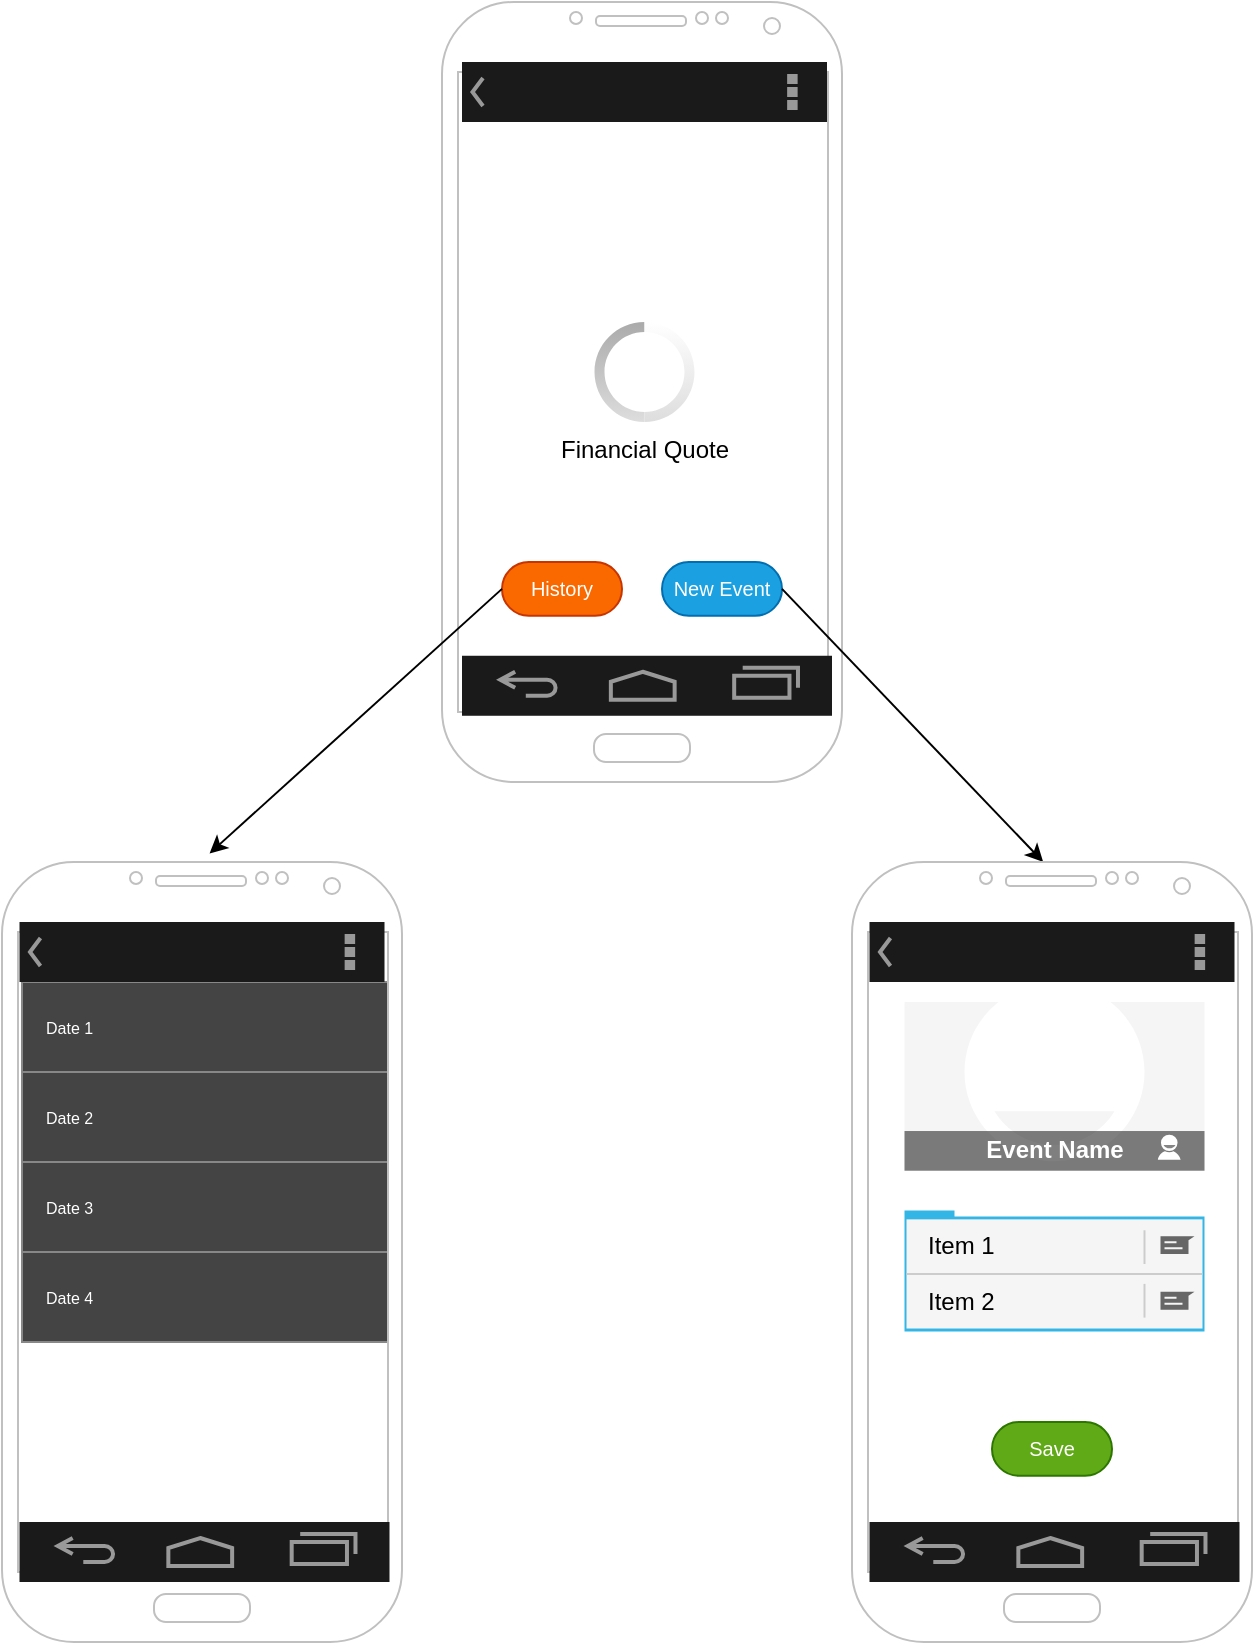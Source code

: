 <mxfile version="14.2.9" type="github">
  <diagram id="3RF-ArCDgJXp9PGC7_Gy" name="Page-1">
    <mxGraphModel dx="1160" dy="576" grid="1" gridSize="10" guides="1" tooltips="1" connect="1" arrows="1" fold="1" page="1" pageScale="1" pageWidth="850" pageHeight="1100" math="0" shadow="0">
      <root>
        <mxCell id="0" />
        <mxCell id="1" parent="0" />
        <mxCell id="brGB_xQ3P4HBcdFWpgII-1" value="" style="verticalLabelPosition=bottom;verticalAlign=top;html=1;shadow=0;dashed=0;strokeWidth=1;shape=mxgraph.android.phone2;strokeColor=#c0c0c0;" vertex="1" parent="1">
          <mxGeometry x="420" y="30" width="200" height="390" as="geometry" />
        </mxCell>
        <mxCell id="brGB_xQ3P4HBcdFWpgII-2" value="" style="strokeWidth=1;html=1;shadow=0;dashed=0;shape=mxgraph.android.action_bar;fillColor=#1A1A1A;strokeColor=#c0c0c0;strokeWidth=2;fontColor=#FFFFFF;" vertex="1" parent="1">
          <mxGeometry x="430" y="60" width="182.5" height="30" as="geometry" />
        </mxCell>
        <mxCell id="brGB_xQ3P4HBcdFWpgII-3" value="Financial Quote" style="verticalLabelPosition=bottom;verticalAlign=top;html=1;shadow=0;dashed=0;strokeWidth=1;shape=mxgraph.android.indeterminateSpinner;" vertex="1" parent="1">
          <mxGeometry x="496.25" y="190" width="50" height="50" as="geometry" />
        </mxCell>
        <mxCell id="brGB_xQ3P4HBcdFWpgII-4" value="History" style="rounded=1;html=1;shadow=0;dashed=0;whiteSpace=wrap;fontSize=10;fillColor=#fa6800;align=center;strokeColor=#C73500;fontColor=#ffffff;arcSize=50;" vertex="1" parent="1">
          <mxGeometry x="450" y="310" width="60" height="26.88" as="geometry" />
        </mxCell>
        <mxCell id="brGB_xQ3P4HBcdFWpgII-5" value="New Event" style="rounded=1;html=1;shadow=0;dashed=0;whiteSpace=wrap;fontSize=10;fillColor=#1ba1e2;align=center;strokeColor=#006EAF;arcSize=50;fontFamily=Helvetica;horizontal=1;labelBackgroundColor=none;labelBorderColor=none;verticalAlign=middle;fontColor=#FFFFFF;" vertex="1" parent="1">
          <mxGeometry x="530" y="310" width="60" height="26.88" as="geometry" />
        </mxCell>
        <mxCell id="brGB_xQ3P4HBcdFWpgII-18" value="" style="verticalLabelPosition=bottom;verticalAlign=top;html=1;shadow=0;dashed=0;strokeWidth=2;shape=mxgraph.android.navigation_bar_1;fillColor=#1A1A1A;strokeColor=#999999;labelBackgroundColor=none;fontFamily=Helvetica;fontColor=#FFFFFF;" vertex="1" parent="1">
          <mxGeometry x="430" y="356.88" width="185" height="30" as="geometry" />
        </mxCell>
        <mxCell id="brGB_xQ3P4HBcdFWpgII-19" value="" style="endArrow=classic;html=1;fontFamily=Helvetica;fontColor=#FFFFFF;exitX=1;exitY=0.5;exitDx=0;exitDy=0;entryX=0.478;entryY=0;entryDx=0;entryDy=0;entryPerimeter=0;" edge="1" parent="1" source="brGB_xQ3P4HBcdFWpgII-5" target="brGB_xQ3P4HBcdFWpgII-21">
          <mxGeometry width="50" height="50" relative="1" as="geometry">
            <mxPoint x="560" y="250" as="sourcePoint" />
            <mxPoint x="710" y="540" as="targetPoint" />
            <Array as="points" />
          </mxGeometry>
        </mxCell>
        <mxCell id="brGB_xQ3P4HBcdFWpgII-21" value="" style="verticalLabelPosition=bottom;verticalAlign=top;html=1;shadow=0;dashed=0;strokeWidth=1;shape=mxgraph.android.phone2;strokeColor=#c0c0c0;" vertex="1" parent="1">
          <mxGeometry x="625" y="460" width="200" height="390" as="geometry" />
        </mxCell>
        <mxCell id="brGB_xQ3P4HBcdFWpgII-22" value="" style="strokeWidth=1;html=1;shadow=0;dashed=0;shape=mxgraph.android.action_bar;fillColor=#1A1A1A;strokeColor=#c0c0c0;strokeWidth=2;fontColor=#FFFFFF;" vertex="1" parent="1">
          <mxGeometry x="633.75" y="490" width="182.5" height="30" as="geometry" />
        </mxCell>
        <mxCell id="brGB_xQ3P4HBcdFWpgII-23" value="" style="verticalLabelPosition=bottom;verticalAlign=top;html=1;shadow=0;dashed=0;strokeWidth=2;shape=mxgraph.android.navigation_bar_1;fillColor=#1A1A1A;strokeColor=#999999;labelBackgroundColor=none;fontFamily=Helvetica;fontColor=#FFFFFF;" vertex="1" parent="1">
          <mxGeometry x="633.75" y="790" width="185" height="30" as="geometry" />
        </mxCell>
        <mxCell id="brGB_xQ3P4HBcdFWpgII-28" value="" style="strokeWidth=1;html=1;shadow=0;dashed=0;shape=mxgraph.android.quick_contact;labelBackgroundColor=none;fontFamily=Helvetica;fontColor=#FFFFFF;" vertex="1" parent="1">
          <mxGeometry x="651.25" y="530" width="150" height="165" as="geometry" />
        </mxCell>
        <mxCell id="brGB_xQ3P4HBcdFWpgII-29" value="Event Name" style="strokeWidth=1;html=1;shadow=0;dashed=0;shape=mxgraph.android.anchor;rSize=0;fontStyle=1;fontColor=#FFFFFF;" vertex="1" parent="brGB_xQ3P4HBcdFWpgII-28">
          <mxGeometry y="65" width="150" height="18" as="geometry" />
        </mxCell>
        <mxCell id="brGB_xQ3P4HBcdFWpgII-30" value="Item 1" style="strokeWidth=1;html=1;shadow=0;dashed=0;shape=mxgraph.android.anchor;rSize=0;align=left;spacingLeft=10;" vertex="1" parent="brGB_xQ3P4HBcdFWpgII-28">
          <mxGeometry y="108" width="120" height="28" as="geometry" />
        </mxCell>
        <mxCell id="brGB_xQ3P4HBcdFWpgII-31" value="Item 2" style="strokeWidth=1;html=1;shadow=0;dashed=0;shape=mxgraph.android.anchor;rSize=0;align=left;spacingLeft=10;" vertex="1" parent="brGB_xQ3P4HBcdFWpgII-28">
          <mxGeometry y="136" width="120" height="28" as="geometry" />
        </mxCell>
        <mxCell id="brGB_xQ3P4HBcdFWpgII-36" value="Save" style="rounded=1;html=1;shadow=0;dashed=0;whiteSpace=wrap;fontSize=10;fillColor=#60a917;align=center;strokeColor=#2D7600;fontColor=#ffffff;arcSize=50;" vertex="1" parent="1">
          <mxGeometry x="695" y="740" width="60" height="26.88" as="geometry" />
        </mxCell>
        <mxCell id="brGB_xQ3P4HBcdFWpgII-38" value="" style="strokeWidth=1;html=1;shadow=0;dashed=0;shape=mxgraph.android.rrect;rSize=0;strokeColor=#888888;fillColor=#444444;labelBackgroundColor=none;fontFamily=Helvetica;fontColor=#FFFFFF;" vertex="1" parent="1">
          <mxGeometry x="210" y="520" width="185" height="180" as="geometry" />
        </mxCell>
        <mxCell id="brGB_xQ3P4HBcdFWpgII-39" value="Date 1" style="strokeColor=inherit;fillColor=inherit;gradientColor=inherit;strokeWidth=1;html=1;shadow=0;dashed=0;shape=mxgraph.android.rrect;rSize=0;align=left;spacingLeft=10;fontSize=8;fontColor=#ffffff;" vertex="1" parent="brGB_xQ3P4HBcdFWpgII-38">
          <mxGeometry width="185" height="45" as="geometry" />
        </mxCell>
        <mxCell id="brGB_xQ3P4HBcdFWpgII-40" value="Date 2" style="strokeColor=inherit;fillColor=inherit;gradientColor=inherit;strokeWidth=1;html=1;shadow=0;dashed=0;shape=mxgraph.android.rrect;rSize=0;align=left;spacingLeft=10;fontSize=8;fontColor=#ffffff;" vertex="1" parent="brGB_xQ3P4HBcdFWpgII-38">
          <mxGeometry y="45" width="185" height="45" as="geometry" />
        </mxCell>
        <mxCell id="brGB_xQ3P4HBcdFWpgII-41" value="Date 3" style="strokeColor=inherit;fillColor=inherit;gradientColor=inherit;strokeWidth=1;html=1;shadow=0;dashed=0;shape=mxgraph.android.rrect;rSize=0;align=left;spacingLeft=10;fontSize=8;fontColor=#ffffff;" vertex="1" parent="brGB_xQ3P4HBcdFWpgII-38">
          <mxGeometry y="90" width="185" height="45" as="geometry" />
        </mxCell>
        <mxCell id="brGB_xQ3P4HBcdFWpgII-42" value="Date 4" style="strokeColor=inherit;fillColor=inherit;gradientColor=inherit;strokeWidth=1;html=1;shadow=0;dashed=0;shape=mxgraph.android.rrect;rSize=0;align=left;spacingLeft=10;fontSize=8;fontColor=#ffffff;" vertex="1" parent="brGB_xQ3P4HBcdFWpgII-38">
          <mxGeometry y="135" width="185" height="45" as="geometry" />
        </mxCell>
        <mxCell id="brGB_xQ3P4HBcdFWpgII-43" value="" style="verticalLabelPosition=bottom;verticalAlign=top;html=1;shadow=0;dashed=0;strokeWidth=1;shape=mxgraph.android.phone2;strokeColor=#c0c0c0;" vertex="1" parent="1">
          <mxGeometry x="200" y="460" width="200" height="390" as="geometry" />
        </mxCell>
        <mxCell id="brGB_xQ3P4HBcdFWpgII-44" value="" style="strokeWidth=1;html=1;shadow=0;dashed=0;shape=mxgraph.android.action_bar;fillColor=#1A1A1A;strokeColor=#c0c0c0;strokeWidth=2;fontColor=#FFFFFF;" vertex="1" parent="1">
          <mxGeometry x="208.75" y="490" width="182.5" height="30" as="geometry" />
        </mxCell>
        <mxCell id="brGB_xQ3P4HBcdFWpgII-45" value="" style="verticalLabelPosition=bottom;verticalAlign=top;html=1;shadow=0;dashed=0;strokeWidth=2;shape=mxgraph.android.navigation_bar_1;fillColor=#1A1A1A;strokeColor=#999999;labelBackgroundColor=none;fontFamily=Helvetica;fontColor=#FFFFFF;" vertex="1" parent="1">
          <mxGeometry x="208.75" y="790" width="185" height="30" as="geometry" />
        </mxCell>
        <mxCell id="brGB_xQ3P4HBcdFWpgII-46" value="" style="endArrow=classic;html=1;fontFamily=Helvetica;fontColor=#FFFFFF;exitX=0;exitY=0.5;exitDx=0;exitDy=0;entryX=0.519;entryY=-0.011;entryDx=0;entryDy=0;entryPerimeter=0;" edge="1" parent="1" source="brGB_xQ3P4HBcdFWpgII-4" target="brGB_xQ3P4HBcdFWpgII-43">
          <mxGeometry width="50" height="50" relative="1" as="geometry">
            <mxPoint x="150" y="303.6" as="sourcePoint" />
            <mxPoint x="280.6" y="440.16" as="targetPoint" />
            <Array as="points" />
          </mxGeometry>
        </mxCell>
      </root>
    </mxGraphModel>
  </diagram>
</mxfile>
